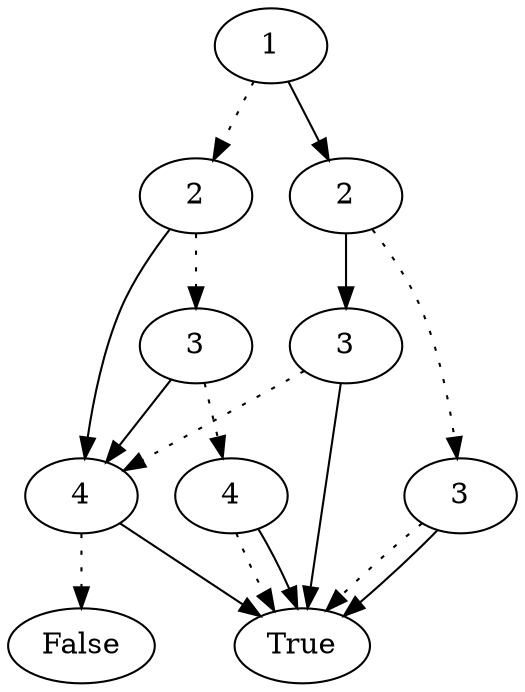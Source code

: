 digraph  {
  69818963525584 [label = 1];
  69818963525584 -> 69818963535064 [style=dotted] 
  69818963535064 [label = 2];
  69818963535064 -> 69818963537712 [style=dotted] 
  69818963537712 [label = 3];
  69818963537712 -> 69818963539352 [style=dotted] 
  69818963539352 [label = 4];
  69818963539352 -> 69818963539780 [style=dotted] 
 69818963539780 [label = True] 
  69818963539352 -> 69818963539780  
 69818963539780 [label = True] 
  69818963537712 -> 69818963538472  
  69818963538472 [label = 4];
  69818963538472 -> 69818963539096 [style=dotted] 
  69818963539096 [label = False] 
  69818963538472 -> 69818963539780  
 69818963539780 [label = True] 
  69818963535064 -> 69818963538472  
  69818963538472 [label = 4];
  69818963525584 -> 69818963528576  
  69818963528576 [label = 2];
  69818963528576 -> 69818963533012 [style=dotted] 
  69818963533012 [label = 3];
  69818963533012 -> 69818963539780 [style=dotted] 
 69818963539780 [label = True] 
  69818963533012 -> 69818963539780  
 69818963539780 [label = True] 
  69818963528576 -> 69818963530508  
  69818963530508 [label = 3];
  69818963530508 -> 69818963538472 [style=dotted] 
  69818963538472 [label = 4];
  69818963530508 -> 69818963539780  
 69818963539780 [label = True] 
}
